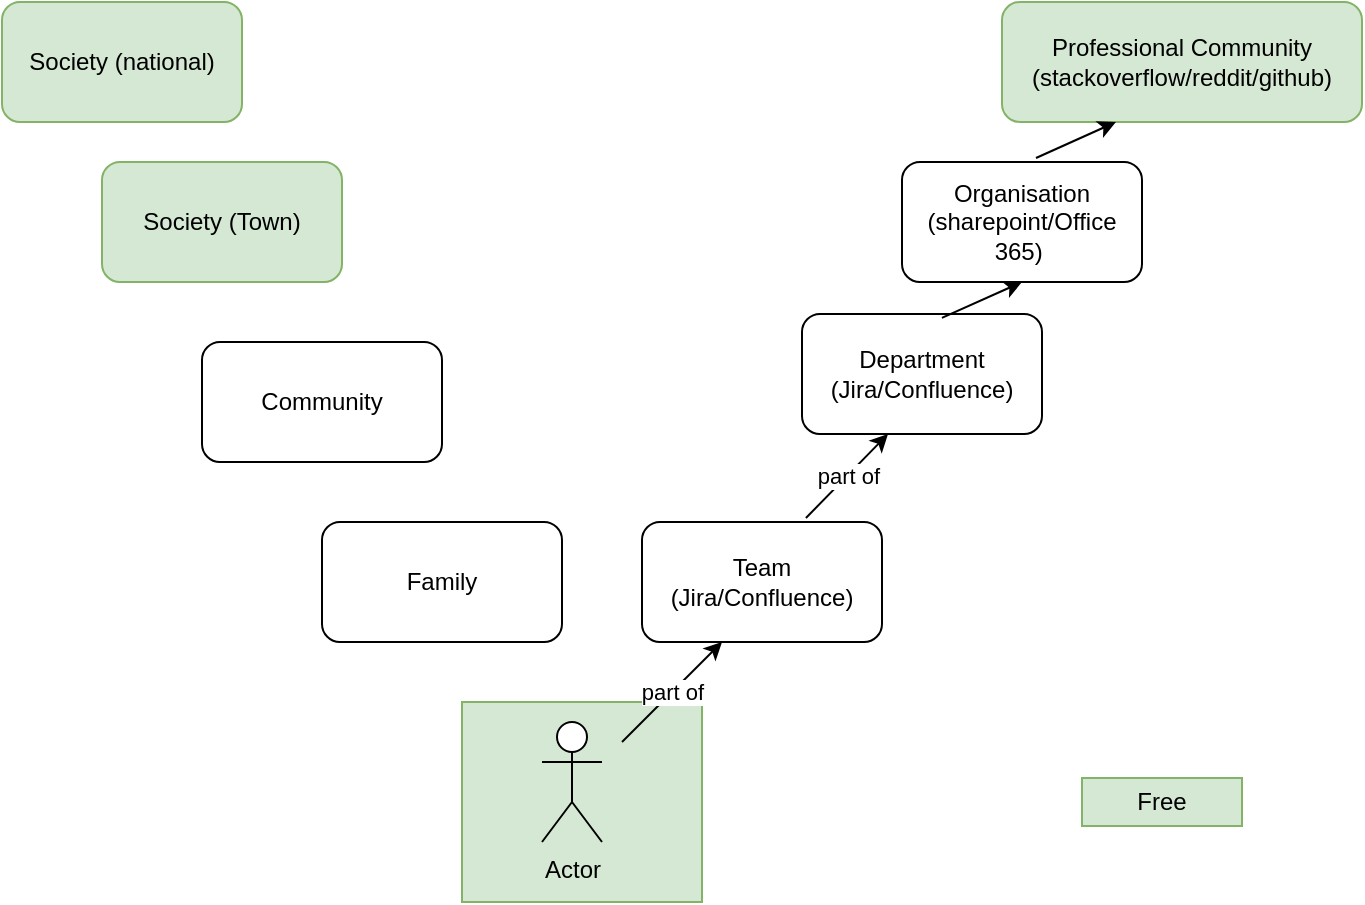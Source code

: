 <mxfile version="15.8.2" type="github">
  <diagram id="Y5T8_syeX5vwAwg6gkkW" name="Page-1">
    <mxGraphModel dx="1422" dy="746" grid="1" gridSize="10" guides="1" tooltips="1" connect="1" arrows="1" fold="1" page="1" pageScale="1" pageWidth="827" pageHeight="1169" math="0" shadow="0">
      <root>
        <mxCell id="0" />
        <mxCell id="1" parent="0" />
        <mxCell id="jGl2fSdbbNGWHUqybseb-24" value="" style="rounded=0;whiteSpace=wrap;html=1;fillColor=#d5e8d4;strokeColor=#82b366;" vertex="1" parent="1">
          <mxGeometry x="250" y="420" width="120" height="100" as="geometry" />
        </mxCell>
        <mxCell id="jGl2fSdbbNGWHUqybseb-1" value="Actor" style="shape=umlActor;verticalLabelPosition=bottom;verticalAlign=top;html=1;outlineConnect=0;" vertex="1" parent="1">
          <mxGeometry x="290" y="430" width="30" height="60" as="geometry" />
        </mxCell>
        <mxCell id="jGl2fSdbbNGWHUqybseb-7" value="Family" style="rounded=1;whiteSpace=wrap;html=1;" vertex="1" parent="1">
          <mxGeometry x="180" y="330" width="120" height="60" as="geometry" />
        </mxCell>
        <mxCell id="jGl2fSdbbNGWHUqybseb-8" value="Community" style="rounded=1;whiteSpace=wrap;html=1;" vertex="1" parent="1">
          <mxGeometry x="120" y="240" width="120" height="60" as="geometry" />
        </mxCell>
        <mxCell id="jGl2fSdbbNGWHUqybseb-9" value="Society (national)" style="rounded=1;whiteSpace=wrap;html=1;fillColor=#d5e8d4;strokeColor=#82b366;" vertex="1" parent="1">
          <mxGeometry x="20" y="70" width="120" height="60" as="geometry" />
        </mxCell>
        <mxCell id="jGl2fSdbbNGWHUqybseb-10" value="Team (Jira/Confluence)" style="rounded=1;whiteSpace=wrap;html=1;" vertex="1" parent="1">
          <mxGeometry x="340" y="330" width="120" height="60" as="geometry" />
        </mxCell>
        <mxCell id="jGl2fSdbbNGWHUqybseb-11" value="Department (Jira/Confluence)" style="rounded=1;whiteSpace=wrap;html=1;" vertex="1" parent="1">
          <mxGeometry x="420" y="226" width="120" height="60" as="geometry" />
        </mxCell>
        <mxCell id="jGl2fSdbbNGWHUqybseb-12" value="Organisation (sharepoint/Office 365)&amp;nbsp;" style="rounded=1;whiteSpace=wrap;html=1;" vertex="1" parent="1">
          <mxGeometry x="470" y="150" width="120" height="60" as="geometry" />
        </mxCell>
        <mxCell id="jGl2fSdbbNGWHUqybseb-13" value="Professional Community (stackoverflow/reddit/github)" style="rounded=1;whiteSpace=wrap;html=1;fillColor=#d5e8d4;strokeColor=#82b366;" vertex="1" parent="1">
          <mxGeometry x="520" y="70" width="180" height="60" as="geometry" />
        </mxCell>
        <mxCell id="jGl2fSdbbNGWHUqybseb-14" value="Society (Town)" style="rounded=1;whiteSpace=wrap;html=1;fillColor=#d5e8d4;strokeColor=#82b366;" vertex="1" parent="1">
          <mxGeometry x="70" y="150" width="120" height="60" as="geometry" />
        </mxCell>
        <mxCell id="jGl2fSdbbNGWHUqybseb-15" value="part of" style="endArrow=classic;html=1;rounded=0;" edge="1" parent="1">
          <mxGeometry width="50" height="50" relative="1" as="geometry">
            <mxPoint x="330" y="440" as="sourcePoint" />
            <mxPoint x="380" y="390" as="targetPoint" />
          </mxGeometry>
        </mxCell>
        <mxCell id="jGl2fSdbbNGWHUqybseb-16" value="part of" style="endArrow=classic;html=1;rounded=0;exitX=0.683;exitY=-0.033;exitDx=0;exitDy=0;exitPerimeter=0;" edge="1" parent="1" source="jGl2fSdbbNGWHUqybseb-10">
          <mxGeometry width="50" height="50" relative="1" as="geometry">
            <mxPoint x="413" y="336" as="sourcePoint" />
            <mxPoint x="463" y="286" as="targetPoint" />
          </mxGeometry>
        </mxCell>
        <mxCell id="jGl2fSdbbNGWHUqybseb-19" value="" style="endArrow=classic;html=1;rounded=0;entryX=0.5;entryY=1;entryDx=0;entryDy=0;exitX=0.583;exitY=0.033;exitDx=0;exitDy=0;exitPerimeter=0;" edge="1" parent="1" source="jGl2fSdbbNGWHUqybseb-11" target="jGl2fSdbbNGWHUqybseb-12">
          <mxGeometry width="50" height="50" relative="1" as="geometry">
            <mxPoint x="490" y="220" as="sourcePoint" />
            <mxPoint x="530" y="190" as="targetPoint" />
          </mxGeometry>
        </mxCell>
        <mxCell id="jGl2fSdbbNGWHUqybseb-20" value="" style="endArrow=classic;html=1;rounded=0;entryX=0.5;entryY=1;entryDx=0;entryDy=0;" edge="1" parent="1">
          <mxGeometry width="50" height="50" relative="1" as="geometry">
            <mxPoint x="537" y="148" as="sourcePoint" />
            <mxPoint x="577" y="130" as="targetPoint" />
          </mxGeometry>
        </mxCell>
        <mxCell id="jGl2fSdbbNGWHUqybseb-25" value="Free" style="rounded=0;whiteSpace=wrap;html=1;fillColor=#d5e8d4;strokeColor=#82b366;" vertex="1" parent="1">
          <mxGeometry x="560" y="458" width="80" height="24" as="geometry" />
        </mxCell>
      </root>
    </mxGraphModel>
  </diagram>
</mxfile>
